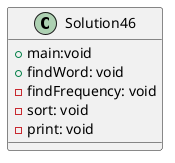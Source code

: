 @startuml
class Solution46{
+ main:void
+ findWord: void
- findFrequency: void
- sort: void
- print: void
}
@enduml